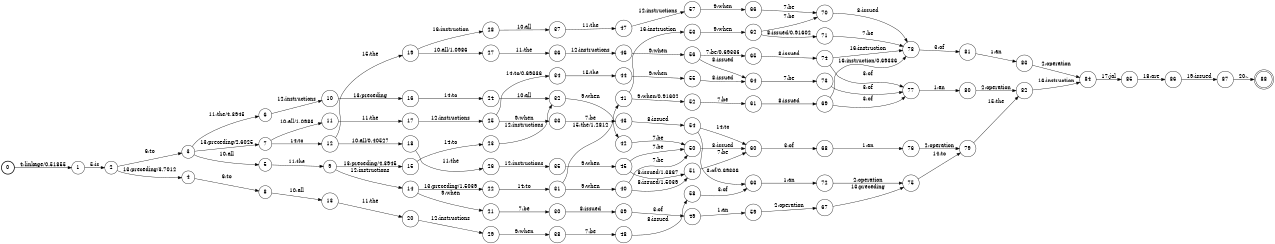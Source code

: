 digraph FST {
rankdir = LR;
size = "8.5,11";
label = "";
center = 1;
orientation = Portrait;
ranksep = "0.4";
nodesep = "0.25";
0 [label = "0", shape = circle, style = bold, fontsize = 14]
	0 -> 1 [label = "4:linkage/0.51855", fontsize = 14];
1 [label = "1", shape = circle, style = solid, fontsize = 14]
	1 -> 2 [label = "5:is", fontsize = 14];
2 [label = "2", shape = circle, style = solid, fontsize = 14]
	2 -> 3 [label = "6:to", fontsize = 14];
	2 -> 4 [label = "13:preceding/3.7012", fontsize = 14];
3 [label = "3", shape = circle, style = solid, fontsize = 14]
	3 -> 5 [label = "10:all", fontsize = 14];
	3 -> 6 [label = "11:the/4.3945", fontsize = 14];
	3 -> 7 [label = "13:preceding/2.6025", fontsize = 14];
4 [label = "4", shape = circle, style = solid, fontsize = 14]
	4 -> 8 [label = "6:to", fontsize = 14];
5 [label = "5", shape = circle, style = solid, fontsize = 14]
	5 -> 9 [label = "11:the", fontsize = 14];
6 [label = "6", shape = circle, style = solid, fontsize = 14]
	6 -> 10 [label = "12:instructions", fontsize = 14];
7 [label = "7", shape = circle, style = solid, fontsize = 14]
	7 -> 12 [label = "14:to", fontsize = 14];
	7 -> 11 [label = "10:all/1.0986", fontsize = 14];
8 [label = "8", shape = circle, style = solid, fontsize = 14]
	8 -> 13 [label = "10:all", fontsize = 14];
9 [label = "9", shape = circle, style = solid, fontsize = 14]
	9 -> 14 [label = "12:instructions", fontsize = 14];
	9 -> 15 [label = "13:preceding/4.3945", fontsize = 14];
10 [label = "10", shape = circle, style = solid, fontsize = 14]
	10 -> 16 [label = "13:preceding", fontsize = 14];
11 [label = "11", shape = circle, style = solid, fontsize = 14]
	11 -> 17 [label = "11:the", fontsize = 14];
12 [label = "12", shape = circle, style = solid, fontsize = 14]
	12 -> 18 [label = "10:all/0.40527", fontsize = 14];
	12 -> 19 [label = "15:the", fontsize = 14];
13 [label = "13", shape = circle, style = solid, fontsize = 14]
	13 -> 20 [label = "11:the", fontsize = 14];
14 [label = "14", shape = circle, style = solid, fontsize = 14]
	14 -> 21 [label = "9:when", fontsize = 14];
	14 -> 22 [label = "13:preceding/1.5039", fontsize = 14];
15 [label = "15", shape = circle, style = solid, fontsize = 14]
	15 -> 23 [label = "14:to", fontsize = 14];
16 [label = "16", shape = circle, style = solid, fontsize = 14]
	16 -> 24 [label = "14:to", fontsize = 14];
17 [label = "17", shape = circle, style = solid, fontsize = 14]
	17 -> 25 [label = "12:instructions", fontsize = 14];
18 [label = "18", shape = circle, style = solid, fontsize = 14]
	18 -> 26 [label = "11:the", fontsize = 14];
19 [label = "19", shape = circle, style = solid, fontsize = 14]
	19 -> 27 [label = "10:all/1.0986", fontsize = 14];
	19 -> 28 [label = "16:instruction", fontsize = 14];
20 [label = "20", shape = circle, style = solid, fontsize = 14]
	20 -> 29 [label = "12:instructions", fontsize = 14];
21 [label = "21", shape = circle, style = solid, fontsize = 14]
	21 -> 30 [label = "7:be", fontsize = 14];
22 [label = "22", shape = circle, style = solid, fontsize = 14]
	22 -> 31 [label = "14:to", fontsize = 14];
23 [label = "23", shape = circle, style = solid, fontsize = 14]
	23 -> 32 [label = "12:instructions", fontsize = 14];
24 [label = "24", shape = circle, style = solid, fontsize = 14]
	24 -> 32 [label = "10:all", fontsize = 14];
25 [label = "25", shape = circle, style = solid, fontsize = 14]
	25 -> 34 [label = "14:to/0.69336", fontsize = 14];
	25 -> 33 [label = "9:when", fontsize = 14];
26 [label = "26", shape = circle, style = solid, fontsize = 14]
	26 -> 35 [label = "12:instructions", fontsize = 14];
27 [label = "27", shape = circle, style = solid, fontsize = 14]
	27 -> 36 [label = "11:the", fontsize = 14];
28 [label = "28", shape = circle, style = solid, fontsize = 14]
	28 -> 37 [label = "10:all", fontsize = 14];
29 [label = "29", shape = circle, style = solid, fontsize = 14]
	29 -> 38 [label = "9:when", fontsize = 14];
30 [label = "30", shape = circle, style = solid, fontsize = 14]
	30 -> 39 [label = "8:issued", fontsize = 14];
31 [label = "31", shape = circle, style = solid, fontsize = 14]
	31 -> 40 [label = "9:when", fontsize = 14];
	31 -> 41 [label = "15:the/1.2812", fontsize = 14];
32 [label = "32", shape = circle, style = solid, fontsize = 14]
	32 -> 42 [label = "9:when", fontsize = 14];
33 [label = "33", shape = circle, style = solid, fontsize = 14]
	33 -> 43 [label = "7:be", fontsize = 14];
34 [label = "34", shape = circle, style = solid, fontsize = 14]
	34 -> 44 [label = "15:the", fontsize = 14];
35 [label = "35", shape = circle, style = solid, fontsize = 14]
	35 -> 45 [label = "9:when", fontsize = 14];
36 [label = "36", shape = circle, style = solid, fontsize = 14]
	36 -> 46 [label = "12:instructions", fontsize = 14];
37 [label = "37", shape = circle, style = solid, fontsize = 14]
	37 -> 47 [label = "11:the", fontsize = 14];
38 [label = "38", shape = circle, style = solid, fontsize = 14]
	38 -> 48 [label = "7:be", fontsize = 14];
39 [label = "39", shape = circle, style = solid, fontsize = 14]
	39 -> 49 [label = "3:of", fontsize = 14];
40 [label = "40", shape = circle, style = solid, fontsize = 14]
	40 -> 50 [label = "7:be", fontsize = 14];
	40 -> 51 [label = "8:issued/1.5039", fontsize = 14];
41 [label = "41", shape = circle, style = solid, fontsize = 14]
	41 -> 52 [label = "9:when/0.91602", fontsize = 14];
	41 -> 53 [label = "16:instruction", fontsize = 14];
42 [label = "42", shape = circle, style = solid, fontsize = 14]
	42 -> 50 [label = "7:be", fontsize = 14];
43 [label = "43", shape = circle, style = solid, fontsize = 14]
	43 -> 54 [label = "8:issued", fontsize = 14];
44 [label = "44", shape = circle, style = solid, fontsize = 14]
	44 -> 55 [label = "9:when", fontsize = 14];
45 [label = "45", shape = circle, style = solid, fontsize = 14]
	45 -> 50 [label = "7:be", fontsize = 14];
	45 -> 51 [label = "8:issued/1.3867", fontsize = 14];
46 [label = "46", shape = circle, style = solid, fontsize = 14]
	46 -> 56 [label = "9:when", fontsize = 14];
47 [label = "47", shape = circle, style = solid, fontsize = 14]
	47 -> 57 [label = "12:instructions", fontsize = 14];
48 [label = "48", shape = circle, style = solid, fontsize = 14]
	48 -> 58 [label = "8:issued", fontsize = 14];
49 [label = "49", shape = circle, style = solid, fontsize = 14]
	49 -> 59 [label = "1:an", fontsize = 14];
50 [label = "50", shape = circle, style = solid, fontsize = 14]
	50 -> 60 [label = "8:issued", fontsize = 14];
51 [label = "51", shape = circle, style = solid, fontsize = 14]
	51 -> 60 [label = "7:be", fontsize = 14];
52 [label = "52", shape = circle, style = solid, fontsize = 14]
	52 -> 61 [label = "7:be", fontsize = 14];
53 [label = "53", shape = circle, style = solid, fontsize = 14]
	53 -> 62 [label = "9:when", fontsize = 14];
54 [label = "54", shape = circle, style = solid, fontsize = 14]
	54 -> 63 [label = "3:of/0.69336", fontsize = 14];
	54 -> 60 [label = "14:to", fontsize = 14];
55 [label = "55", shape = circle, style = solid, fontsize = 14]
	55 -> 64 [label = "8:issued", fontsize = 14];
56 [label = "56", shape = circle, style = solid, fontsize = 14]
	56 -> 65 [label = "7:be/0.69336", fontsize = 14];
	56 -> 64 [label = "8:issued", fontsize = 14];
57 [label = "57", shape = circle, style = solid, fontsize = 14]
	57 -> 66 [label = "9:when", fontsize = 14];
58 [label = "58", shape = circle, style = solid, fontsize = 14]
	58 -> 63 [label = "3:of", fontsize = 14];
59 [label = "59", shape = circle, style = solid, fontsize = 14]
	59 -> 67 [label = "2:operation", fontsize = 14];
60 [label = "60", shape = circle, style = solid, fontsize = 14]
	60 -> 68 [label = "3:of", fontsize = 14];
61 [label = "61", shape = circle, style = solid, fontsize = 14]
	61 -> 69 [label = "8:issued", fontsize = 14];
62 [label = "62", shape = circle, style = solid, fontsize = 14]
	62 -> 70 [label = "7:be", fontsize = 14];
	62 -> 71 [label = "8:issued/0.91602", fontsize = 14];
63 [label = "63", shape = circle, style = solid, fontsize = 14]
	63 -> 72 [label = "1:an", fontsize = 14];
64 [label = "64", shape = circle, style = solid, fontsize = 14]
	64 -> 73 [label = "7:be", fontsize = 14];
65 [label = "65", shape = circle, style = solid, fontsize = 14]
	65 -> 74 [label = "8:issued", fontsize = 14];
66 [label = "66", shape = circle, style = solid, fontsize = 14]
	66 -> 70 [label = "7:be", fontsize = 14];
67 [label = "67", shape = circle, style = solid, fontsize = 14]
	67 -> 75 [label = "13:preceding", fontsize = 14];
68 [label = "68", shape = circle, style = solid, fontsize = 14]
	68 -> 76 [label = "1:an", fontsize = 14];
69 [label = "69", shape = circle, style = solid, fontsize = 14]
	69 -> 77 [label = "3:of", fontsize = 14];
	69 -> 78 [label = "16:instruction/0.69336", fontsize = 14];
70 [label = "70", shape = circle, style = solid, fontsize = 14]
	70 -> 78 [label = "8:issued", fontsize = 14];
71 [label = "71", shape = circle, style = solid, fontsize = 14]
	71 -> 78 [label = "7:be", fontsize = 14];
72 [label = "72", shape = circle, style = solid, fontsize = 14]
	72 -> 75 [label = "2:operation", fontsize = 14];
73 [label = "73", shape = circle, style = solid, fontsize = 14]
	73 -> 77 [label = "3:of", fontsize = 14];
74 [label = "74", shape = circle, style = solid, fontsize = 14]
	74 -> 77 [label = "3:of", fontsize = 14];
	74 -> 78 [label = "16:instruction", fontsize = 14];
75 [label = "75", shape = circle, style = solid, fontsize = 14]
	75 -> 79 [label = "14:to", fontsize = 14];
76 [label = "76", shape = circle, style = solid, fontsize = 14]
	76 -> 79 [label = "2:operation", fontsize = 14];
77 [label = "77", shape = circle, style = solid, fontsize = 14]
	77 -> 80 [label = "1:an", fontsize = 14];
78 [label = "78", shape = circle, style = solid, fontsize = 14]
	78 -> 81 [label = "3:of", fontsize = 14];
79 [label = "79", shape = circle, style = solid, fontsize = 14]
	79 -> 82 [label = "15:the", fontsize = 14];
80 [label = "80", shape = circle, style = solid, fontsize = 14]
	80 -> 82 [label = "2:operation", fontsize = 14];
81 [label = "81", shape = circle, style = solid, fontsize = 14]
	81 -> 83 [label = "1:an", fontsize = 14];
82 [label = "82", shape = circle, style = solid, fontsize = 14]
	82 -> 84 [label = "16:instruction", fontsize = 14];
83 [label = "83", shape = circle, style = solid, fontsize = 14]
	83 -> 84 [label = "2:operation", fontsize = 14];
84 [label = "84", shape = circle, style = solid, fontsize = 14]
	84 -> 85 [label = "17:jal", fontsize = 14];
85 [label = "85", shape = circle, style = solid, fontsize = 14]
	85 -> 86 [label = "18:are", fontsize = 14];
86 [label = "86", shape = circle, style = solid, fontsize = 14]
	86 -> 87 [label = "19:issued", fontsize = 14];
87 [label = "87", shape = circle, style = solid, fontsize = 14]
	87 -> 88 [label = "20:.", fontsize = 14];
88 [label = "88", shape = doublecircle, style = solid, fontsize = 14]
}
